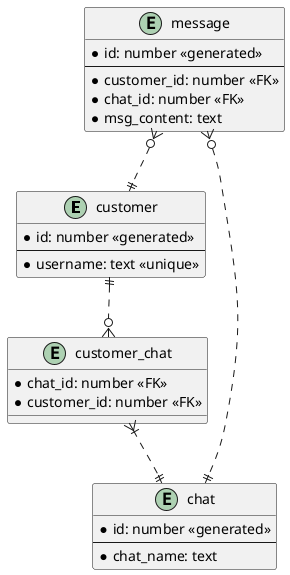 @startuml database
entity customer {
  *id: number <<generated>>
  --
  *username: text <<unique>>
}

entity message {
  *id: number <<generated>>
  --
  *customer_id: number <<FK>>
  *chat_id: number <<FK>>
  *msg_content: text
}

entity customer_chat {
  *chat_id: number <<FK>>
  *customer_id: number <<FK>>
}

entity chat {
  *id: number <<generated>>
  --
  *chat_name: text
}

customer ||..o{ customer_chat
customer_chat }|..|| chat
message }o..|| customer
message }o..|| chat

@enduml